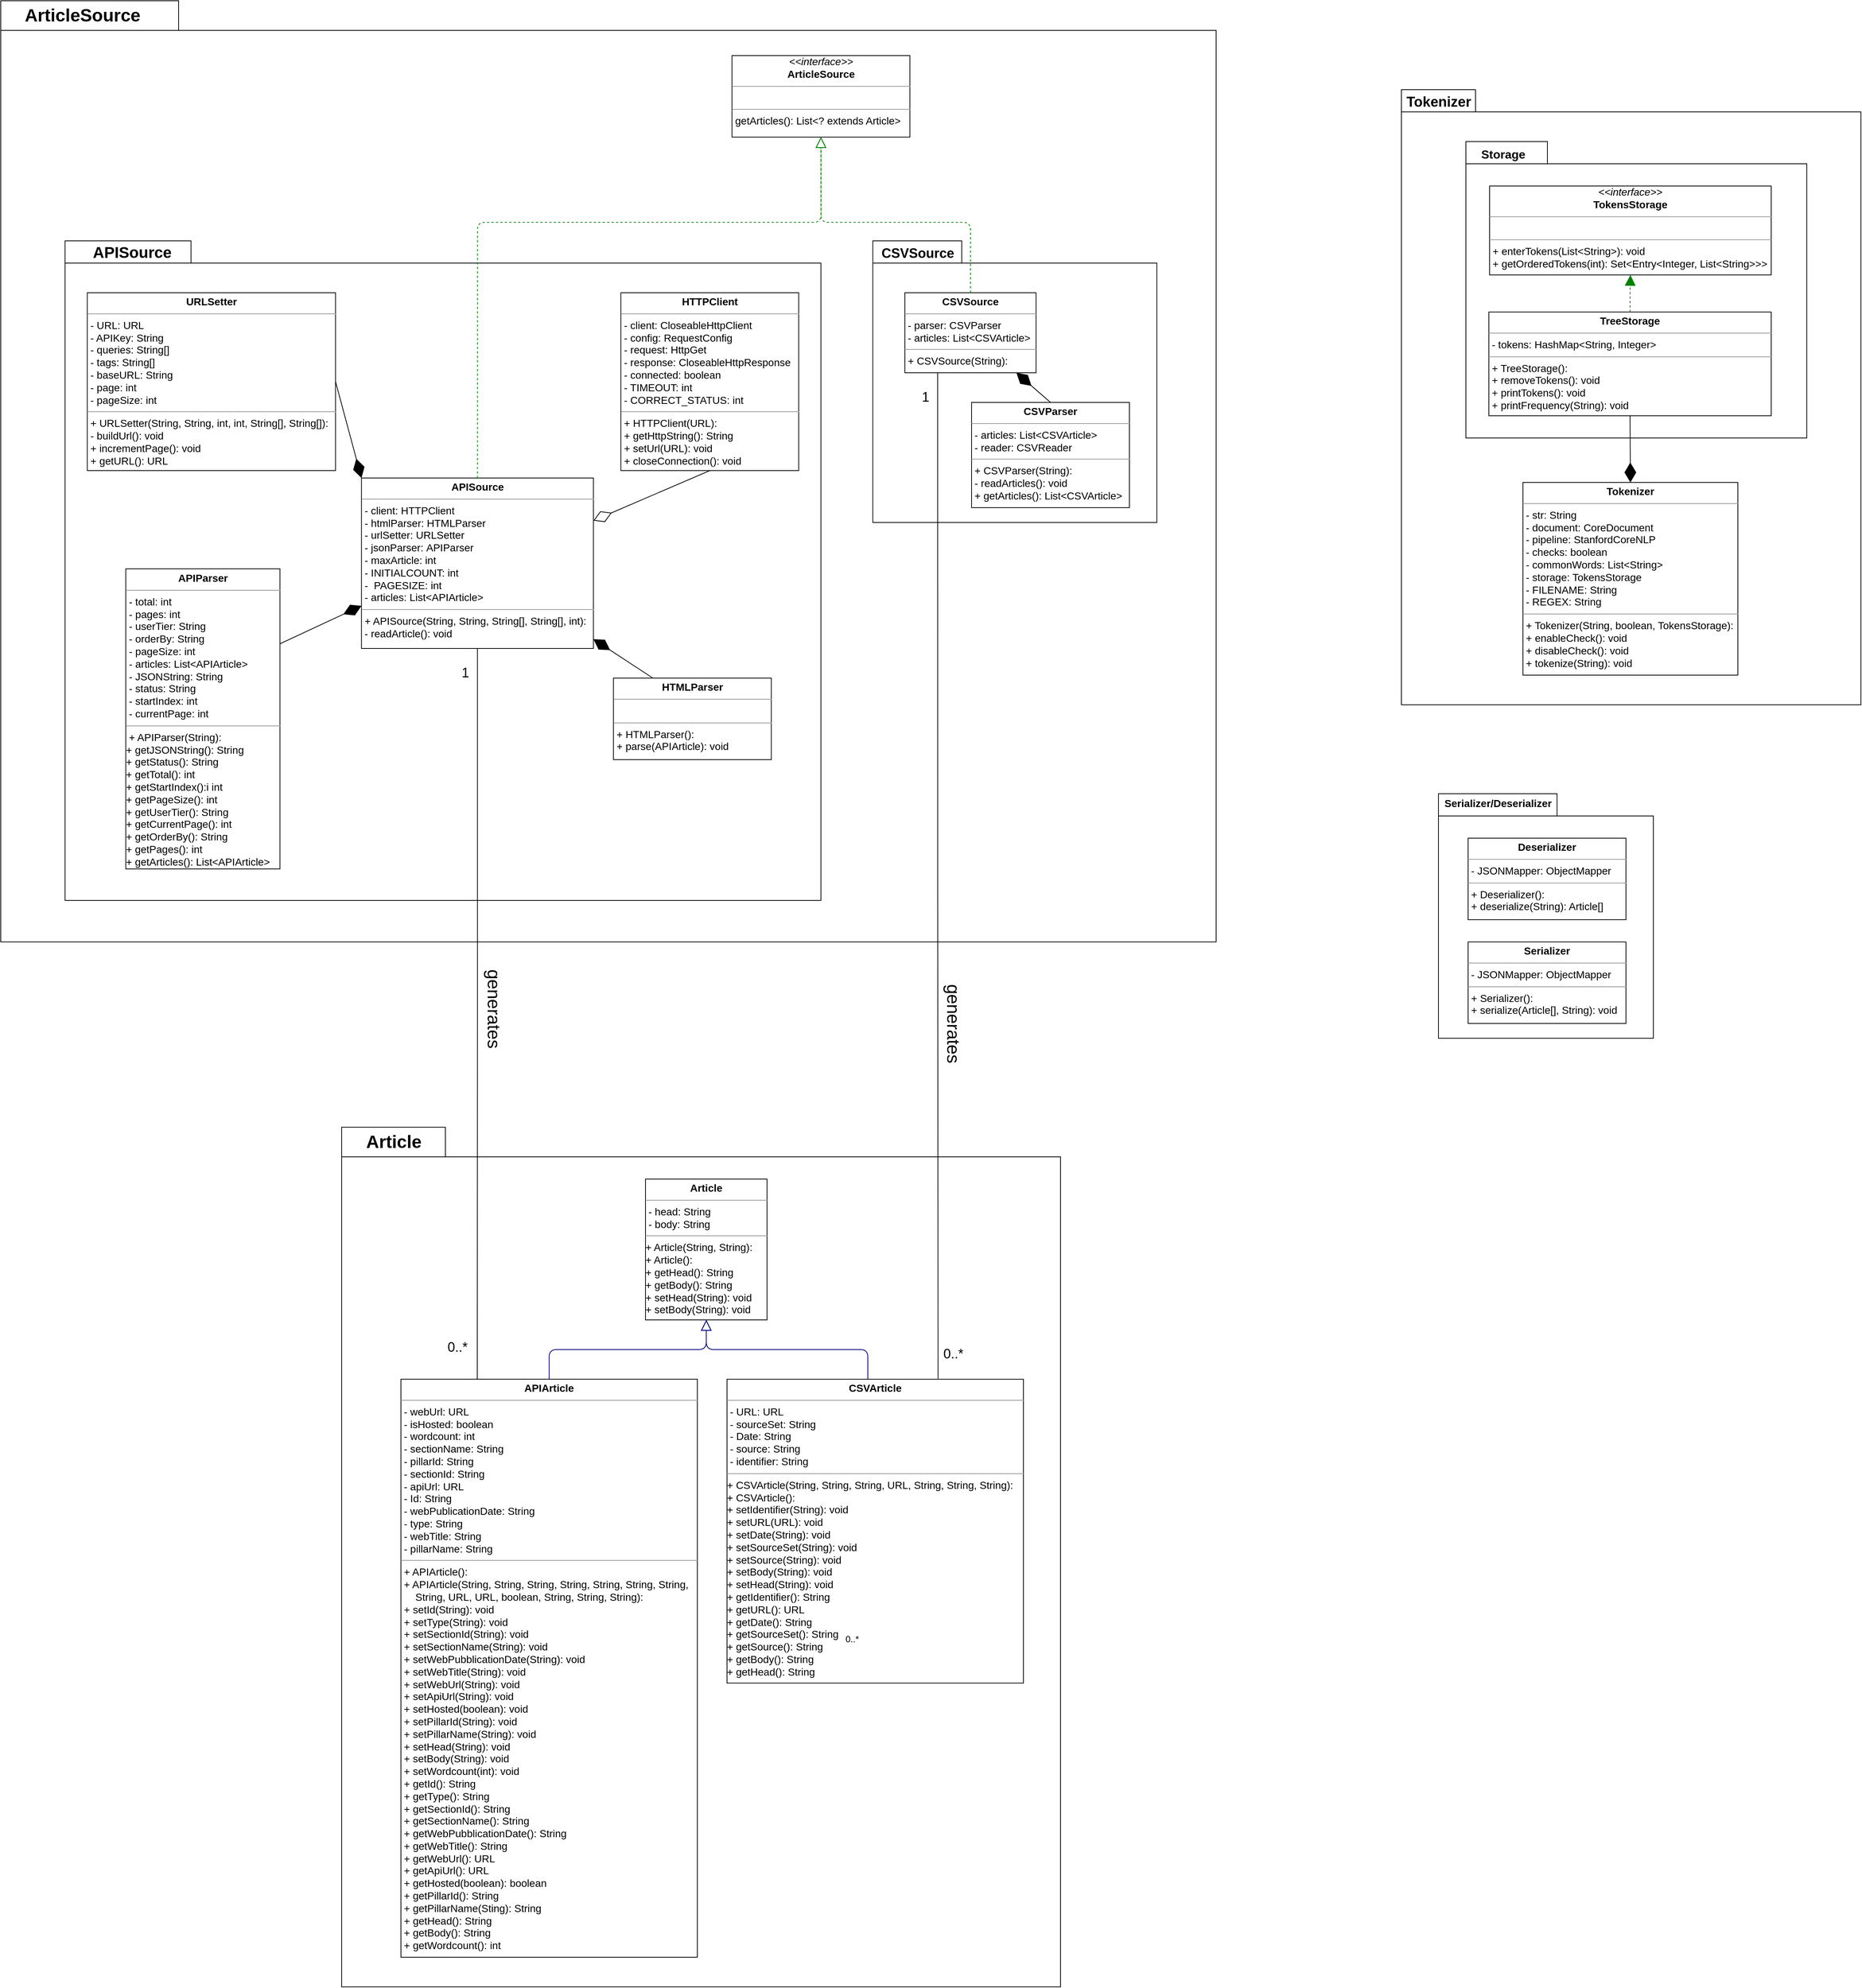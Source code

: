 <mxfile version="21.2.8" type="device">
  <diagram id="auQ4tK3FNU_SihqYigeP" name="Page-1">
    <mxGraphModel dx="2337" dy="1235" grid="1" gridSize="10" guides="1" tooltips="1" connect="1" arrows="1" fold="1" page="0" pageScale="1" pageWidth="827" pageHeight="1169" background="none" math="0" shadow="0">
      <root>
        <mxCell id="0" />
        <mxCell id="1" parent="0" />
        <mxCell id="o7I11ooh4matLgYH27c4-93" value="" style="group" parent="1" vertex="1" connectable="0">
          <mxGeometry x="-1000" y="-160" width="1640" height="1306" as="geometry" />
        </mxCell>
        <mxCell id="o7I11ooh4matLgYH27c4-72" value="" style="shape=folder;fontStyle=1;spacingTop=10;tabWidth=240;tabHeight=40;tabPosition=left;html=1;whiteSpace=wrap;movable=1;resizable=1;rotatable=1;deletable=1;editable=1;locked=0;connectable=1;" parent="o7I11ooh4matLgYH27c4-93" vertex="1">
          <mxGeometry width="1640" height="1270" as="geometry" />
        </mxCell>
        <mxCell id="o7I11ooh4matLgYH27c4-73" value="" style="shape=folder;fontStyle=1;spacingTop=10;tabWidth=170;tabHeight=30;tabPosition=left;html=1;whiteSpace=wrap;movable=1;resizable=1;rotatable=1;deletable=1;editable=1;locked=0;connectable=1;container=1;" parent="o7I11ooh4matLgYH27c4-93" vertex="1">
          <mxGeometry x="86.75" y="324" width="1020" height="890" as="geometry" />
        </mxCell>
        <mxCell id="o7I11ooh4matLgYH27c4-74" value="&lt;p style=&quot;margin: 4px 0px 0px; text-align: center; line-height: 120%;&quot;&gt;&lt;b&gt;APIParser&lt;/b&gt;&lt;/p&gt;&lt;hr style=&quot;line-height: 120%;&quot; size=&quot;1&quot;&gt;&lt;p style=&quot;margin: 0px 0px 0px 4px; line-height: 120%;&quot;&gt;&lt;/p&gt;&lt;p style=&quot;margin: 0px 0px 0px 4px; line-height: 120%;&quot;&gt;- total: int&lt;br&gt;- pages: int&lt;br&gt;- userTier: String&lt;br&gt;- orderBy: String&lt;br&gt;- pageSize: int&lt;br&gt;- articles: List&amp;lt;APIArticle&amp;gt;&lt;br&gt;- JSONString: String&lt;br&gt;- status: String&lt;br&gt;- startIndex: int&lt;br&gt;- currentPage: int&lt;/p&gt;&lt;hr style=&quot;line-height: 120%;&quot; size=&quot;1&quot;&gt;&lt;p style=&quot;margin: 0px 0px 0px 4px; line-height: 120%;&quot;&gt;+ APIParser(String):&lt;br&gt;&lt;/p&gt;&lt;div style=&quot;line-height: 120%;&quot;&gt;+&amp;nbsp;getJSONString(): String&lt;/div&gt;&lt;div style=&quot;line-height: 120%;&quot;&gt;+&amp;nbsp;getStatus&lt;span style=&quot;background-color: initial;&quot;&gt;(): String&lt;/span&gt;&lt;/div&gt;&lt;div style=&quot;line-height: 120%;&quot;&gt;+&amp;nbsp;getTotal&lt;span style=&quot;background-color: initial;&quot;&gt;(): int&lt;/span&gt;&lt;br&gt;&lt;/div&gt;&lt;div style=&quot;line-height: 120%;&quot;&gt;+&amp;nbsp;getStartIndex&lt;span style=&quot;background-color: initial;&quot;&gt;():i int&lt;/span&gt;&lt;br&gt;&lt;/div&gt;&lt;div style=&quot;line-height: 120%;&quot;&gt;&lt;div style=&quot;border-color: var(--border-color); line-height: 120%;&quot;&gt;+&amp;nbsp;getPageSize&lt;span style=&quot;background-color: initial;&quot;&gt;()&lt;/span&gt;: int&lt;br&gt;&lt;/div&gt;&lt;div style=&quot;border-color: var(--border-color); line-height: 120%;&quot;&gt;&lt;div style=&quot;border-color: var(--border-color); line-height: 120%;&quot;&gt;+&amp;nbsp;getUserTier&lt;span style=&quot;background-color: initial;&quot;&gt;(): String&lt;/span&gt;&lt;br&gt;&lt;/div&gt;&lt;div style=&quot;border-color: var(--border-color); line-height: 120%;&quot;&gt;&lt;div style=&quot;border-color: var(--border-color); line-height: 120%;&quot;&gt;+&amp;nbsp;getCurrentPage&lt;span style=&quot;background-color: initial;&quot;&gt;()&lt;/span&gt;: int&lt;br&gt;&lt;/div&gt;&lt;div style=&quot;border-color: var(--border-color); line-height: 120%;&quot;&gt;&lt;div style=&quot;border-color: var(--border-color); line-height: 120%;&quot;&gt;+&amp;nbsp;getOrderBy&lt;span style=&quot;background-color: initial;&quot;&gt;(): String&lt;/span&gt;&lt;br&gt;&lt;/div&gt;&lt;div style=&quot;border-color: var(--border-color); line-height: 120%;&quot;&gt;&lt;div style=&quot;border-color: var(--border-color); line-height: 120%;&quot;&gt;+&amp;nbsp;getPages&lt;span style=&quot;background-color: initial;&quot;&gt;(): int&lt;/span&gt;&lt;br&gt;&lt;/div&gt;&lt;div style=&quot;border-color: var(--border-color); line-height: 120%;&quot;&gt;&lt;div style=&quot;border-color: var(--border-color); line-height: 120%;&quot;&gt;+&amp;nbsp;getArticles&lt;span style=&quot;background-color: initial;&quot;&gt;():&amp;nbsp;&lt;/span&gt;List&amp;lt;APIArticle&amp;gt;&lt;br&gt;&lt;/div&gt;&lt;div style=&quot;border-color: var(--border-color); line-height: 120%;&quot;&gt;&lt;br style=&quot;border-color: var(--border-color);&quot;&gt;&lt;/div&gt;&lt;/div&gt;&lt;/div&gt;&lt;/div&gt;&lt;div style=&quot;border-color: var(--border-color); line-height: 120%;&quot;&gt;&lt;br style=&quot;border-color: var(--border-color);&quot;&gt;&lt;/div&gt;&lt;/div&gt;&lt;/div&gt;&lt;/div&gt;&lt;div style=&quot;line-height: 120%;&quot;&gt;&lt;br&gt;&lt;/div&gt;" style="verticalAlign=top;align=left;overflow=fill;fontSize=14;fontFamily=Helvetica;html=1;rounded=0;shadow=0;comic=0;labelBackgroundColor=none;strokeWidth=1;movable=1;resizable=1;rotatable=1;deletable=1;editable=1;locked=0;connectable=1;" parent="o7I11ooh4matLgYH27c4-93" vertex="1">
          <mxGeometry x="168.75" y="766.5" width="208" height="405" as="geometry" />
        </mxCell>
        <mxCell id="o7I11ooh4matLgYH27c4-75" value="&lt;p style=&quot;margin: 4px 0px 0px; text-align: center; line-height: 120%;&quot;&gt;&lt;b&gt;APISource&lt;/b&gt;&lt;/p&gt;&lt;hr style=&quot;line-height: 120%;&quot; size=&quot;1&quot;&gt;&lt;p style=&quot;margin: 0px 0px 0px 4px; line-height: 120%;&quot;&gt;&lt;/p&gt;&lt;p style=&quot;margin: 0px 0px 0px 4px; line-height: 120%;&quot;&gt;- client: HTTPClient&lt;/p&gt;&lt;p style=&quot;margin: 0px 0px 0px 4px; line-height: 120%;&quot;&gt;-&amp;nbsp;htmlParser:&amp;nbsp;HTMLParser&lt;/p&gt;&lt;p style=&quot;margin: 0px 0px 0px 4px; line-height: 120%;&quot;&gt;-&amp;nbsp;urlSetter:&amp;nbsp;URLSetter&lt;/p&gt;&lt;p style=&quot;margin: 0px 0px 0px 4px; line-height: 120%;&quot;&gt;-&amp;nbsp;jsonParser:&amp;nbsp;APIParser&lt;/p&gt;&lt;p style=&quot;margin: 0px 0px 0px 4px; line-height: 120%;&quot;&gt;-&amp;nbsp;maxArticle: int&lt;/p&gt;&lt;p style=&quot;margin: 0px 0px 0px 4px; line-height: 120%;&quot;&gt;-&amp;nbsp;INITIALCOUNT: int&lt;/p&gt;&lt;p style=&quot;margin: 0px 0px 0px 4px; line-height: 120%;&quot;&gt;-&amp;nbsp; PAGESIZE: int&lt;/p&gt;&lt;p style=&quot;margin: 0px 0px 0px 4px; line-height: 120%;&quot;&gt;- articles: List&amp;lt;APIArticle&amp;gt;&lt;/p&gt;&lt;hr style=&quot;line-height: 120%;&quot; size=&quot;1&quot;&gt;&lt;p style=&quot;margin: 0px 0px 0px 4px; line-height: 120%;&quot;&gt;&lt;span style=&quot;background-color: initial;&quot;&gt;+ APISource(String, String, String[], String[], int):&lt;/span&gt;&lt;/p&gt;&lt;div style=&quot;line-height: 120%;&quot;&gt;&amp;nbsp;- readArticle(): void&lt;/div&gt;" style="verticalAlign=top;align=left;overflow=fill;fontSize=14;fontFamily=Helvetica;html=1;rounded=0;shadow=0;comic=0;labelBackgroundColor=none;strokeWidth=1;movable=1;resizable=1;rotatable=1;deletable=1;editable=1;locked=0;connectable=1;" parent="o7I11ooh4matLgYH27c4-93" vertex="1">
          <mxGeometry x="486.75" y="644" width="313" height="230" as="geometry" />
        </mxCell>
        <mxCell id="o7I11ooh4matLgYH27c4-76" value="&lt;p style=&quot;margin: 4px 0px 0px; text-align: center; line-height: 120%;&quot;&gt;&lt;b&gt;HTTPClient&lt;/b&gt;&lt;/p&gt;&lt;hr style=&quot;line-height: 120%;&quot; size=&quot;1&quot;&gt;&lt;p style=&quot;margin: 0px 0px 0px 4px; line-height: 120%;&quot;&gt;&lt;/p&gt;&lt;p style=&quot;margin: 0px 0px 0px 4px; line-height: 120%;&quot;&gt;- client:&amp;nbsp;CloseableHttpClient&lt;/p&gt;&lt;p style=&quot;margin: 0px 0px 0px 4px; line-height: 120%;&quot;&gt;- config:&amp;nbsp;RequestConfig&lt;/p&gt;&lt;p style=&quot;margin: 0px 0px 0px 4px; line-height: 120%;&quot;&gt;- request:&amp;nbsp;HttpGet&lt;/p&gt;&lt;p style=&quot;margin: 0px 0px 0px 4px; line-height: 120%;&quot;&gt;- response:&amp;nbsp;CloseableHttpResponse&lt;/p&gt;&lt;p style=&quot;margin: 0px 0px 0px 4px; line-height: 120%;&quot;&gt;- connected: boolean&lt;/p&gt;&lt;p style=&quot;margin: 0px 0px 0px 4px; line-height: 120%;&quot;&gt;- TIMEOUT: int&lt;/p&gt;&lt;p style=&quot;margin: 0px 0px 0px 4px; line-height: 120%;&quot;&gt;-&amp;nbsp;CORRECT_STATUS: int&lt;/p&gt;&lt;hr style=&quot;line-height: 120%;&quot; size=&quot;1&quot;&gt;&lt;p style=&quot;margin: 0px 0px 0px 4px; line-height: 120%;&quot;&gt;+ HTTPClient(URL):&lt;/p&gt;&lt;p style=&quot;margin: 0px 0px 0px 4px; line-height: 120%;&quot;&gt;+&amp;nbsp;getHttpString(): String&lt;/p&gt;&lt;p style=&quot;margin: 0px 0px 0px 4px; line-height: 120%;&quot;&gt;+&amp;nbsp;setUrl(URL): void&lt;/p&gt;&lt;p style=&quot;margin: 0px 0px 0px 4px; line-height: 120%;&quot;&gt;+&amp;nbsp;closeConnection(): void&lt;/p&gt;" style="verticalAlign=top;align=left;overflow=fill;fontSize=14;fontFamily=Helvetica;html=1;rounded=0;shadow=0;comic=0;labelBackgroundColor=none;strokeWidth=1;movable=1;resizable=1;rotatable=1;deletable=1;editable=1;locked=0;connectable=1;" parent="o7I11ooh4matLgYH27c4-93" vertex="1">
          <mxGeometry x="836.75" y="394" width="240.0" height="240" as="geometry" />
        </mxCell>
        <mxCell id="o7I11ooh4matLgYH27c4-77" value="&lt;p style=&quot;margin: 4px 0px 0px; text-align: center; line-height: 120%;&quot;&gt;&lt;b&gt;URLSetter&lt;/b&gt;&lt;/p&gt;&lt;hr style=&quot;line-height: 120%;&quot; size=&quot;1&quot;&gt;&lt;p style=&quot;margin: 0px 0px 0px 4px; line-height: 120%;&quot;&gt;&lt;/p&gt;&lt;p style=&quot;margin: 0px 0px 0px 4px; line-height: 120%;&quot;&gt;- URL: URL&lt;/p&gt;&lt;p style=&quot;margin: 0px 0px 0px 4px; line-height: 120%;&quot;&gt;- APIKey: String&lt;/p&gt;&lt;p style=&quot;margin: 0px 0px 0px 4px; line-height: 120%;&quot;&gt;- queries: String[]&lt;/p&gt;&lt;p style=&quot;margin: 0px 0px 0px 4px; line-height: 120%;&quot;&gt;- tags: String[]&lt;/p&gt;&lt;p style=&quot;margin: 0px 0px 0px 4px; line-height: 120%;&quot;&gt;- baseURL: String&lt;/p&gt;&lt;p style=&quot;margin: 0px 0px 0px 4px; line-height: 120%;&quot;&gt;- page: int&lt;/p&gt;&lt;p style=&quot;margin: 0px 0px 0px 4px; line-height: 120%;&quot;&gt;- pageSize: int&lt;/p&gt;&lt;hr style=&quot;line-height: 120%;&quot; size=&quot;1&quot;&gt;&lt;p style=&quot;margin: 0px 0px 0px 4px; line-height: 120%;&quot;&gt;+ URLSetter(String, String, int, int, String[], String[]):&lt;/p&gt;&lt;p style=&quot;margin: 0px 0px 0px 4px; line-height: 120%;&quot;&gt;- buildUrl(): void&lt;br&gt;+ incrementPage(): void&lt;/p&gt;&lt;p style=&quot;margin: 0px 0px 0px 4px; line-height: 120%;&quot;&gt;+ getURL(): URL&lt;/p&gt;&lt;p style=&quot;margin: 0px 0px 0px 4px; line-height: 120%;&quot;&gt;&lt;br&gt;&lt;/p&gt;" style="verticalAlign=top;align=left;overflow=fill;fontSize=14;fontFamily=Helvetica;html=1;rounded=0;shadow=0;comic=0;labelBackgroundColor=none;strokeWidth=1;movable=1;resizable=1;rotatable=1;deletable=1;editable=1;locked=0;connectable=1;" parent="o7I11ooh4matLgYH27c4-93" vertex="1">
          <mxGeometry x="116.75" y="394" width="335.0" height="240" as="geometry" />
        </mxCell>
        <mxCell id="o7I11ooh4matLgYH27c4-78" value="&lt;p style=&quot;margin: 4px 0px 0px; text-align: center; line-height: 120%;&quot;&gt;&lt;b&gt;HTMLParser&lt;/b&gt;&lt;/p&gt;&lt;hr style=&quot;line-height: 120%;&quot; size=&quot;1&quot;&gt;&lt;p style=&quot;margin: 0px 0px 0px 4px; line-height: 120%;&quot;&gt;&lt;/p&gt;&lt;p style=&quot;margin: 0px 0px 0px 4px; line-height: 120%;&quot;&gt;&amp;nbsp;&lt;/p&gt;&lt;hr style=&quot;line-height: 120%;&quot; size=&quot;1&quot;&gt;&lt;p style=&quot;margin: 0px 0px 0px 4px; line-height: 120%;&quot;&gt;+ HTMLParser():&lt;br style=&quot;border-color: var(--border-color);&quot;&gt;&lt;/p&gt;&lt;p style=&quot;margin: 0px 0px 0px 4px; line-height: 120%;&quot;&gt;+ parse(APIArticle): void&lt;br&gt;&lt;/p&gt;" style="verticalAlign=top;align=left;overflow=fill;fontSize=14;fontFamily=Helvetica;html=1;rounded=0;shadow=0;comic=0;labelBackgroundColor=none;strokeWidth=1;movable=1;resizable=1;rotatable=1;deletable=1;editable=1;locked=0;connectable=1;" parent="o7I11ooh4matLgYH27c4-93" vertex="1">
          <mxGeometry x="826.75" y="914" width="213" height="110" as="geometry" />
        </mxCell>
        <mxCell id="o7I11ooh4matLgYH27c4-79" value="" style="endArrow=diamondThin;endFill=1;endSize=24;html=1;rounded=0;exitX=1;exitY=0.25;exitDx=0;exitDy=0;entryX=0;entryY=0.75;entryDx=0;entryDy=0;movable=1;resizable=1;rotatable=1;deletable=1;editable=1;locked=0;connectable=1;" parent="o7I11ooh4matLgYH27c4-93" source="o7I11ooh4matLgYH27c4-74" target="o7I11ooh4matLgYH27c4-75" edge="1">
          <mxGeometry width="160" relative="1" as="geometry">
            <mxPoint x="676.75" y="844" as="sourcePoint" />
            <mxPoint x="836.75" y="844" as="targetPoint" />
          </mxGeometry>
        </mxCell>
        <mxCell id="o7I11ooh4matLgYH27c4-80" value="" style="endArrow=diamondThin;endFill=1;endSize=24;html=1;rounded=0;exitX=1;exitY=0.5;exitDx=0;exitDy=0;entryX=0;entryY=0;entryDx=0;entryDy=0;movable=1;resizable=1;rotatable=1;deletable=1;editable=1;locked=0;connectable=1;" parent="o7I11ooh4matLgYH27c4-93" source="o7I11ooh4matLgYH27c4-77" target="o7I11ooh4matLgYH27c4-75" edge="1">
          <mxGeometry width="160" relative="1" as="geometry">
            <mxPoint x="66.75" y="904" as="sourcePoint" />
            <mxPoint x="766.75" y="734" as="targetPoint" />
          </mxGeometry>
        </mxCell>
        <mxCell id="o7I11ooh4matLgYH27c4-81" value="" style="endArrow=diamondThin;endFill=1;endSize=24;html=1;rounded=0;exitX=0.25;exitY=0;exitDx=0;exitDy=0;movable=1;resizable=1;rotatable=1;deletable=1;editable=1;locked=0;connectable=1;" parent="o7I11ooh4matLgYH27c4-93" source="o7I11ooh4matLgYH27c4-78" target="o7I11ooh4matLgYH27c4-75" edge="1">
          <mxGeometry width="160" relative="1" as="geometry">
            <mxPoint x="406.75" y="904" as="sourcePoint" />
            <mxPoint x="566.75" y="904" as="targetPoint" />
          </mxGeometry>
        </mxCell>
        <mxCell id="o7I11ooh4matLgYH27c4-82" value="" style="endArrow=diamondThin;endFill=0;endSize=24;html=1;rounded=0;exitX=0.5;exitY=1;exitDx=0;exitDy=0;entryX=1;entryY=0.25;entryDx=0;entryDy=0;movable=1;resizable=1;rotatable=1;deletable=1;editable=1;locked=0;connectable=1;" parent="o7I11ooh4matLgYH27c4-93" source="o7I11ooh4matLgYH27c4-76" target="o7I11ooh4matLgYH27c4-75" edge="1">
          <mxGeometry width="160" relative="1" as="geometry">
            <mxPoint x="576.75" y="844" as="sourcePoint" />
            <mxPoint x="736.75" y="844" as="targetPoint" />
          </mxGeometry>
        </mxCell>
        <mxCell id="o7I11ooh4matLgYH27c4-83" value="&lt;font style=&quot;font-size: 21px;&quot;&gt;APISource&lt;/font&gt;" style="text;strokeColor=none;fillColor=none;html=1;fontSize=24;fontStyle=1;verticalAlign=middle;align=center;movable=1;resizable=1;rotatable=1;deletable=1;editable=1;locked=0;connectable=1;" parent="o7I11ooh4matLgYH27c4-93" vertex="1">
          <mxGeometry x="126.75" y="324" width="100" height="30" as="geometry" />
        </mxCell>
        <mxCell id="o7I11ooh4matLgYH27c4-84" value="" style="shape=folder;fontStyle=1;spacingTop=10;tabWidth=120;tabHeight=30;tabPosition=left;html=1;whiteSpace=wrap;movable=1;resizable=1;rotatable=1;deletable=1;editable=1;locked=0;connectable=1;" parent="o7I11ooh4matLgYH27c4-93" vertex="1">
          <mxGeometry x="1176.75" y="324" width="383.25" height="380" as="geometry" />
        </mxCell>
        <mxCell id="o7I11ooh4matLgYH27c4-85" value="&lt;p style=&quot;margin: 4px 0px 0px; text-align: center; line-height: 120%;&quot;&gt;&lt;b&gt;CSVParser&lt;/b&gt;&lt;/p&gt;&lt;hr style=&quot;line-height: 120%;&quot; size=&quot;1&quot;&gt;&lt;p style=&quot;margin: 0px 0px 0px 4px; line-height: 120%;&quot;&gt;&lt;/p&gt;&lt;p style=&quot;margin: 0px 0px 0px 4px; line-height: 120%;&quot;&gt;- articles: List&amp;lt;CSVArticle&amp;gt;&lt;/p&gt;&lt;p style=&quot;margin: 0px 0px 0px 4px; line-height: 120%;&quot;&gt;- reader: CSVReader&lt;/p&gt;&lt;hr style=&quot;line-height: 120%;&quot; size=&quot;1&quot;&gt;&lt;p style=&quot;margin: 0px 0px 0px 4px; line-height: 120%;&quot;&gt;+ CSVParser(String):&lt;/p&gt;&lt;p style=&quot;margin: 0px 0px 0px 4px; line-height: 120%;&quot;&gt;- readArticles(): void&lt;/p&gt;&lt;p style=&quot;margin: 0px 0px 0px 4px; line-height: 120%;&quot;&gt;+ getArticles(): List&amp;lt;CSVArticle&amp;gt;&lt;/p&gt;&lt;p style=&quot;margin: 0px 0px 0px 4px; line-height: 120%;&quot;&gt;&lt;br&gt;&lt;/p&gt;" style="verticalAlign=top;align=left;overflow=fill;fontSize=14;fontFamily=Helvetica;html=1;rounded=0;shadow=0;comic=0;labelBackgroundColor=none;strokeWidth=1;movable=1;resizable=1;rotatable=1;deletable=1;editable=1;locked=0;connectable=1;" parent="o7I11ooh4matLgYH27c4-93" vertex="1">
          <mxGeometry x="1310" y="542" width="213" height="142" as="geometry" />
        </mxCell>
        <mxCell id="o7I11ooh4matLgYH27c4-86" value="&lt;p style=&quot;margin: 4px 0px 0px; text-align: center; line-height: 120%;&quot;&gt;&lt;b&gt;CSVSource&lt;/b&gt;&lt;/p&gt;&lt;hr style=&quot;line-height: 120%;&quot; size=&quot;1&quot;&gt;&lt;p style=&quot;margin: 0px 0px 0px 4px; line-height: 120%;&quot;&gt;&lt;/p&gt;&lt;p style=&quot;margin: 0px 0px 0px 4px; line-height: 120%;&quot;&gt;- parser: CSVParser&lt;/p&gt;&lt;p style=&quot;margin: 0px 0px 0px 4px; line-height: 120%;&quot;&gt;- articles: List&amp;lt;CSVArticle&amp;gt;&lt;/p&gt;&lt;hr style=&quot;line-height: 120%;&quot; size=&quot;1&quot;&gt;&lt;p style=&quot;margin: 0px 0px 0px 4px; line-height: 120%;&quot;&gt;+ CSVSource(String):&lt;/p&gt;" style="verticalAlign=top;align=left;overflow=fill;fontSize=14;fontFamily=Helvetica;html=1;rounded=0;shadow=0;comic=0;labelBackgroundColor=none;strokeWidth=1;movable=1;resizable=1;rotatable=1;deletable=1;editable=1;locked=0;connectable=1;" parent="o7I11ooh4matLgYH27c4-93" vertex="1">
          <mxGeometry x="1220" y="394" width="177" height="108" as="geometry" />
        </mxCell>
        <mxCell id="o7I11ooh4matLgYH27c4-87" value="" style="endArrow=diamondThin;endFill=1;endSize=24;html=1;rounded=0;exitX=0.5;exitY=0;exitDx=0;exitDy=0;movable=1;resizable=1;rotatable=1;deletable=1;editable=1;locked=0;connectable=1;" parent="o7I11ooh4matLgYH27c4-93" source="o7I11ooh4matLgYH27c4-85" target="o7I11ooh4matLgYH27c4-86" edge="1">
          <mxGeometry width="160" relative="1" as="geometry">
            <mxPoint x="1746.75" y="934" as="sourcePoint" />
            <mxPoint x="1393.75" y="648" as="targetPoint" />
          </mxGeometry>
        </mxCell>
        <mxCell id="o7I11ooh4matLgYH27c4-88" value="&lt;font style=&quot;font-size: 18px;&quot;&gt;CSVSource&lt;/font&gt;" style="text;strokeColor=none;fillColor=none;html=1;fontSize=24;fontStyle=1;verticalAlign=middle;align=center;movable=1;resizable=1;rotatable=1;deletable=1;editable=1;locked=0;connectable=1;" parent="o7I11ooh4matLgYH27c4-93" vertex="1">
          <mxGeometry x="1186.75" y="324" width="100" height="30" as="geometry" />
        </mxCell>
        <mxCell id="o7I11ooh4matLgYH27c4-89" value="" style="html=1;rounded=1;edgeStyle=orthogonalEdgeStyle;dashed=1;startArrow=none;endArrow=block;endSize=12;strokeColor=#008200;exitX=0.5;exitY=0;exitDx=0;exitDy=0;entryX=0.5;entryY=1;entryDx=0;entryDy=0;movable=1;resizable=1;rotatable=1;deletable=1;editable=1;locked=0;connectable=1;endFill=0;" parent="o7I11ooh4matLgYH27c4-93" source="o7I11ooh4matLgYH27c4-75" target="o7I11ooh4matLgYH27c4-90" edge="1">
          <mxGeometry width="50" height="50" relative="1" as="geometry">
            <Array as="points">
              <mxPoint x="643" y="299" />
              <mxPoint x="1107" y="299" />
            </Array>
            <mxPoint x="1106.64" y="264" as="targetPoint" />
            <mxPoint x="860.64" y="314" as="sourcePoint" />
          </mxGeometry>
        </mxCell>
        <mxCell id="o7I11ooh4matLgYH27c4-90" value="&lt;div style=&quot;text-align: center; line-height: 120%;&quot;&gt;&lt;i style=&quot;background-color: initial; border-color: var(--border-color);&quot;&gt;&amp;lt;&amp;lt;interface&amp;gt;&amp;gt;&lt;/i&gt;&lt;br&gt;&lt;/div&gt;&lt;b style=&quot;border-color: var(--border-color);&quot;&gt;&lt;div style=&quot;text-align: center; line-height: 120%;&quot;&gt;&lt;b style=&quot;background-color: initial; border-color: var(--border-color);&quot;&gt;ArticleSource&lt;/b&gt;&lt;/div&gt;&lt;/b&gt;&lt;hr style=&quot;line-height: 120%;&quot; size=&quot;1&quot;&gt;&lt;p style=&quot;margin: 0px 0px 0px 4px; line-height: 120%;&quot;&gt;&lt;/p&gt;&lt;p style=&quot;margin: 0px 0px 0px 4px; line-height: 120%;&quot;&gt;&amp;nbsp;&lt;/p&gt;&lt;hr style=&quot;line-height: 120%;&quot; size=&quot;1&quot;&gt;&lt;p style=&quot;margin: 0px 0px 0px 4px; line-height: 120%;&quot;&gt;getArticles(): List&amp;lt;? extends Article&amp;gt;&lt;/p&gt;" style="verticalAlign=top;align=left;overflow=fill;fontSize=14;fontFamily=Helvetica;html=1;rounded=0;shadow=0;comic=0;labelBackgroundColor=none;strokeWidth=1;movable=1;resizable=1;rotatable=1;deletable=1;editable=1;locked=0;connectable=1;" parent="o7I11ooh4matLgYH27c4-93" vertex="1">
          <mxGeometry x="986.75" y="74" width="240.0" height="110" as="geometry" />
        </mxCell>
        <mxCell id="o7I11ooh4matLgYH27c4-91" value="" style="html=1;rounded=1;edgeStyle=orthogonalEdgeStyle;dashed=1;startArrow=none;endArrow=block;endSize=12;strokeColor=#008200;entryX=0.5;entryY=1;entryDx=0;entryDy=0;exitX=0.5;exitY=0;exitDx=0;exitDy=0;movable=1;resizable=1;rotatable=1;deletable=1;editable=1;locked=0;connectable=1;endFill=0;" parent="o7I11ooh4matLgYH27c4-93" source="o7I11ooh4matLgYH27c4-86" target="o7I11ooh4matLgYH27c4-90" edge="1">
          <mxGeometry width="50" height="50" relative="1" as="geometry">
            <Array as="points">
              <mxPoint x="1309" y="299" />
              <mxPoint x="1107" y="299" />
            </Array>
            <mxPoint x="1810.75" y="184" as="targetPoint" />
            <mxPoint x="1347.75" y="374" as="sourcePoint" />
          </mxGeometry>
        </mxCell>
        <mxCell id="o7I11ooh4matLgYH27c4-92" value="ArticleSource" style="text;strokeColor=none;fillColor=none;html=1;fontSize=24;fontStyle=1;verticalAlign=middle;align=center;movable=1;resizable=1;rotatable=1;deletable=1;editable=1;locked=0;connectable=1;" parent="o7I11ooh4matLgYH27c4-93" vertex="1">
          <mxGeometry x="60.0" width="100" height="40" as="geometry" />
        </mxCell>
        <mxCell id="o7I11ooh4matLgYH27c4-95" value="" style="group" parent="1" vertex="1" connectable="0">
          <mxGeometry x="940" y="910" width="290" height="330" as="geometry" />
        </mxCell>
        <mxCell id="o7I11ooh4matLgYH27c4-1" value="" style="shape=folder;fontStyle=1;spacingTop=10;tabWidth=160;tabHeight=30;tabPosition=left;html=1;whiteSpace=wrap;" parent="o7I11ooh4matLgYH27c4-95" vertex="1">
          <mxGeometry width="290" height="330" as="geometry" />
        </mxCell>
        <mxCell id="o7I11ooh4matLgYH27c4-2" value="&lt;p style=&quot;margin: 4px 0px 0px; text-align: center; line-height: 120%;&quot;&gt;&lt;b&gt;Deserializer&lt;/b&gt;&lt;/p&gt;&lt;hr style=&quot;line-height: 120%;&quot; size=&quot;1&quot;&gt;&lt;p style=&quot;margin: 0px 0px 0px 4px; line-height: 120%;&quot;&gt;&lt;/p&gt;&lt;p style=&quot;margin: 0px 0px 0px 4px; line-height: 120%;&quot;&gt;- JSONMapper: ObjectMapper&lt;/p&gt;&lt;hr style=&quot;line-height: 120%;&quot; size=&quot;1&quot;&gt;&lt;p style=&quot;margin: 0px 0px 0px 4px; line-height: 120%;&quot;&gt;+ Deserializer():&lt;br style=&quot;border-color: var(--border-color);&quot;&gt;&lt;/p&gt;&lt;p style=&quot;margin: 0px 0px 0px 4px; line-height: 120%;&quot;&gt;+&amp;nbsp;deserialize(String): Article[]&lt;/p&gt;" style="verticalAlign=top;align=left;overflow=fill;fontSize=14;fontFamily=Helvetica;html=1;rounded=0;shadow=0;comic=0;labelBackgroundColor=none;strokeWidth=1;" parent="o7I11ooh4matLgYH27c4-95" vertex="1">
          <mxGeometry x="40" y="60" width="213" height="110" as="geometry" />
        </mxCell>
        <mxCell id="o7I11ooh4matLgYH27c4-3" value="&lt;p style=&quot;margin: 4px 0px 0px; text-align: center; line-height: 120%;&quot;&gt;&lt;b&gt;Serializer&lt;/b&gt;&lt;/p&gt;&lt;hr style=&quot;line-height: 120%;&quot; size=&quot;1&quot;&gt;&lt;p style=&quot;margin: 0px 0px 0px 4px; line-height: 120%;&quot;&gt;&lt;/p&gt;&lt;p style=&quot;margin: 0px 0px 0px 4px; line-height: 120%;&quot;&gt;- JSONMapper: ObjectMapper&lt;/p&gt;&lt;hr style=&quot;line-height: 120%;&quot; size=&quot;1&quot;&gt;&lt;p style=&quot;margin: 0px 0px 0px 4px; line-height: 120%;&quot;&gt;+ Serializer():&lt;br style=&quot;border-color: var(--border-color);&quot;&gt;&lt;/p&gt;&lt;p style=&quot;margin: 0px 0px 0px 4px; line-height: 120%;&quot;&gt;+ serialize(Article[], String): void&lt;/p&gt;" style="verticalAlign=top;align=left;overflow=fill;fontSize=14;fontFamily=Helvetica;html=1;rounded=0;shadow=0;comic=0;labelBackgroundColor=none;strokeWidth=1;" parent="o7I11ooh4matLgYH27c4-95" vertex="1">
          <mxGeometry x="40" y="200" width="213" height="110" as="geometry" />
        </mxCell>
        <mxCell id="o7I11ooh4matLgYH27c4-4" value="&lt;font style=&quot;font-size: 14px;&quot;&gt;Serializer/Deserializer&lt;/font&gt;" style="text;strokeColor=none;fillColor=none;html=1;fontSize=24;fontStyle=1;verticalAlign=middle;align=center;" parent="o7I11ooh4matLgYH27c4-95" vertex="1">
          <mxGeometry width="160" height="20" as="geometry" />
        </mxCell>
        <mxCell id="o7I11ooh4matLgYH27c4-106" value="" style="group" parent="1" vertex="1" connectable="0">
          <mxGeometry x="890" y="-50" width="620" height="840" as="geometry" />
        </mxCell>
        <mxCell id="o7I11ooh4matLgYH27c4-13" value="" style="shape=folder;fontStyle=1;spacingTop=10;tabWidth=100;tabHeight=30;tabPosition=left;html=1;whiteSpace=wrap;" parent="o7I11ooh4matLgYH27c4-106" vertex="1">
          <mxGeometry y="10" width="620" height="830" as="geometry" />
        </mxCell>
        <mxCell id="o7I11ooh4matLgYH27c4-98" value="&lt;p style=&quot;margin: 4px 0px 0px; text-align: center; line-height: 120%;&quot;&gt;&lt;b&gt;Tokenizer&lt;/b&gt;&lt;/p&gt;&lt;hr style=&quot;line-height: 120%;&quot; size=&quot;1&quot;&gt;&lt;p style=&quot;margin: 0px 0px 0px 4px; line-height: 120%;&quot;&gt;&lt;/p&gt;&lt;p style=&quot;margin: 0px 0px 0px 4px; line-height: 120%;&quot;&gt;- str: String&lt;/p&gt;&lt;p style=&quot;margin: 0px 0px 0px 4px; line-height: 120%;&quot;&gt;- document: CoreDocument&lt;/p&gt;&lt;p style=&quot;margin: 0px 0px 0px 4px; line-height: 120%;&quot;&gt;- pipeline: StanfordCoreNLP&lt;/p&gt;&lt;p style=&quot;margin: 0px 0px 0px 4px; line-height: 120%;&quot;&gt;- checks: boolean&lt;/p&gt;&lt;p style=&quot;margin: 0px 0px 0px 4px; line-height: 120%;&quot;&gt;- commonWords: List&amp;lt;String&amp;gt;&lt;/p&gt;&lt;p style=&quot;margin: 0px 0px 0px 4px; line-height: 120%;&quot;&gt;- storage: TokensStorage&lt;/p&gt;&lt;p style=&quot;margin: 0px 0px 0px 4px; line-height: 120%;&quot;&gt;- FILENAME: String&lt;/p&gt;&lt;p style=&quot;margin: 0px 0px 0px 4px; line-height: 120%;&quot;&gt;- REGEX: String&lt;/p&gt;&lt;hr style=&quot;line-height: 120%;&quot; size=&quot;1&quot;&gt;&lt;p style=&quot;margin: 0px 0px 0px 4px; line-height: 120%;&quot;&gt;+ Tokenizer(String, boolean, TokensStorage):&lt;br style=&quot;border-color: var(--border-color);&quot;&gt;&lt;/p&gt;&lt;p style=&quot;margin: 0px 0px 0px 4px; line-height: 120%;&quot;&gt;+&amp;nbsp;enableCheck(): void&lt;/p&gt;&lt;p style=&quot;margin: 0px 0px 0px 4px; line-height: 120%;&quot;&gt;+&amp;nbsp;disableCheck(): void&lt;/p&gt;&lt;p style=&quot;margin: 0px 0px 0px 4px; line-height: 120%;&quot;&gt;+ tokenize(String): void&lt;/p&gt;" style="verticalAlign=top;align=left;overflow=fill;fontSize=14;fontFamily=Helvetica;html=1;rounded=0;shadow=0;comic=0;labelBackgroundColor=none;strokeWidth=1;" parent="o7I11ooh4matLgYH27c4-106" vertex="1">
          <mxGeometry x="164" y="540" width="290" height="260" as="geometry" />
        </mxCell>
        <mxCell id="o7I11ooh4matLgYH27c4-100" value="&lt;font style=&quot;font-size: 19px;&quot;&gt;Tokenizer&lt;/font&gt;" style="text;strokeColor=none;fillColor=none;html=1;fontSize=24;fontStyle=1;verticalAlign=middle;align=center;" parent="o7I11ooh4matLgYH27c4-106" vertex="1">
          <mxGeometry width="100" height="50" as="geometry" />
        </mxCell>
        <mxCell id="o7I11ooh4matLgYH27c4-101" value="" style="shape=folder;fontStyle=1;spacingTop=10;tabWidth=110;tabHeight=30;tabPosition=left;html=1;whiteSpace=wrap;" parent="o7I11ooh4matLgYH27c4-106" vertex="1">
          <mxGeometry x="87" y="80" width="460" height="400" as="geometry" />
        </mxCell>
        <mxCell id="o7I11ooh4matLgYH27c4-102" value="&lt;p style=&quot;margin: 4px 0px 0px; text-align: center; line-height: 120%;&quot;&gt;&lt;b&gt;TreeStorage&lt;/b&gt;&lt;/p&gt;&lt;hr style=&quot;line-height: 120%;&quot; size=&quot;1&quot;&gt;&lt;p style=&quot;margin: 0px 0px 0px 4px; line-height: 120%;&quot;&gt;- tokens:&amp;nbsp;HashMap&amp;lt;String, Integer&amp;gt;&lt;/p&gt;&lt;hr style=&quot;line-height: 120%;&quot; size=&quot;1&quot;&gt;&lt;p style=&quot;margin: 0px 0px 0px 4px; line-height: 120%;&quot;&gt;+ TreeStorage():&lt;/p&gt;&lt;p style=&quot;margin: 0px 0px 0px 4px; line-height: 120%;&quot;&gt;+ removeTokens(): void&lt;br&gt;+ printTokens(): void&lt;br&gt;+ printFrequency(String): void&lt;br&gt;&lt;/p&gt;" style="verticalAlign=top;align=left;overflow=fill;fontSize=14;fontFamily=Helvetica;html=1;rounded=0;shadow=0;comic=0;labelBackgroundColor=none;strokeWidth=1;" parent="o7I11ooh4matLgYH27c4-106" vertex="1">
          <mxGeometry x="118" y="310" width="381" height="140" as="geometry" />
        </mxCell>
        <mxCell id="o7I11ooh4matLgYH27c4-103" value="" style="html=1;rounded=1;edgeStyle=orthogonalEdgeStyle;dashed=1;startArrow=none;endArrow=block;endSize=12;strokeColor=#008200;exitX=0.500;exitY=0.000;exitDx=0;exitDy=0;entryX=0.5;entryY=1;entryDx=0;entryDy=0;" parent="o7I11ooh4matLgYH27c4-106" source="o7I11ooh4matLgYH27c4-102" target="o7I11ooh4matLgYH27c4-104" edge="1">
          <mxGeometry width="50" height="50" relative="1" as="geometry">
            <Array as="points" />
            <mxPoint x="358" y="290" as="targetPoint" />
          </mxGeometry>
        </mxCell>
        <mxCell id="o7I11ooh4matLgYH27c4-104" value="&lt;div style=&quot;text-align: center; line-height: 120%;&quot;&gt;&lt;i style=&quot;background-color: initial; border-color: var(--border-color);&quot;&gt;&amp;lt;&amp;lt;interface&amp;gt;&amp;gt;&lt;/i&gt;&lt;br&gt;&lt;/div&gt;&lt;b style=&quot;border-color: var(--border-color);&quot;&gt;&lt;div style=&quot;text-align: center; line-height: 120%;&quot;&gt;&lt;b style=&quot;background-color: initial; border-color: var(--border-color);&quot;&gt;&lt;b style=&quot;border-color: var(--border-color);&quot;&gt;TokensStorage&lt;/b&gt;&lt;/b&gt;&lt;/div&gt;&lt;/b&gt;&lt;hr style=&quot;line-height: 120%;&quot; size=&quot;1&quot;&gt;&lt;p style=&quot;margin: 0px 0px 0px 4px; line-height: 120%;&quot;&gt;&lt;/p&gt;&lt;p style=&quot;margin: 0px 0px 0px 4px; line-height: 120%;&quot;&gt;&amp;nbsp;&lt;/p&gt;&lt;hr style=&quot;line-height: 120%;&quot; size=&quot;1&quot;&gt;&lt;p style=&quot;margin: 0px 0px 0px 4px; line-height: 120%;&quot;&gt;+ enterTokens(List&amp;lt;String&amp;gt;): void&lt;br style=&quot;border-color: var(--border-color);&quot;&gt;+ getOrderedTokens(int): Set&amp;lt;Entry&amp;lt;Integer, List&amp;lt;String&amp;gt;&amp;gt;&amp;gt;&lt;br&gt;&lt;/p&gt;" style="verticalAlign=top;align=left;overflow=fill;fontSize=14;fontFamily=Helvetica;html=1;rounded=0;shadow=0;comic=0;labelBackgroundColor=none;strokeWidth=1;" parent="o7I11ooh4matLgYH27c4-106" vertex="1">
          <mxGeometry x="119" y="140" width="380" height="120" as="geometry" />
        </mxCell>
        <mxCell id="o7I11ooh4matLgYH27c4-105" value="&lt;font style=&quot;font-size: 16px;&quot;&gt;Storage&lt;/font&gt;" style="text;strokeColor=none;fillColor=none;html=1;fontSize=24;fontStyle=1;verticalAlign=middle;align=center;" parent="o7I11ooh4matLgYH27c4-106" vertex="1">
          <mxGeometry x="87" y="80" width="100" height="30" as="geometry" />
        </mxCell>
        <mxCell id="jg3caL4LqUSSH-scn2YQ-4" value="" style="endArrow=diamondThin;endFill=1;endSize=24;html=1;rounded=0;entryX=0.5;entryY=0;entryDx=0;entryDy=0;exitX=0.5;exitY=1;exitDx=0;exitDy=0;" edge="1" parent="o7I11ooh4matLgYH27c4-106" source="o7I11ooh4matLgYH27c4-102" target="o7I11ooh4matLgYH27c4-98">
          <mxGeometry width="160" relative="1" as="geometry">
            <mxPoint y="520" as="sourcePoint" />
            <mxPoint x="160" y="520" as="targetPoint" />
          </mxGeometry>
        </mxCell>
        <mxCell id="o7I11ooh4matLgYH27c4-116" value="" style="group" parent="1" vertex="1" connectable="0">
          <mxGeometry x="-540" y="1360" width="970" height="1160" as="geometry" />
        </mxCell>
        <mxCell id="o7I11ooh4matLgYH27c4-107" value="" style="shape=folder;fontStyle=1;spacingTop=10;tabWidth=140;tabHeight=40;tabPosition=left;html=1;whiteSpace=wrap;" parent="o7I11ooh4matLgYH27c4-116" vertex="1">
          <mxGeometry width="970" height="1160" as="geometry" />
        </mxCell>
        <mxCell id="o7I11ooh4matLgYH27c4-108" value="&lt;p style=&quot;margin: 4px 0px 0px; text-align: center; line-height: 120%;&quot;&gt;&lt;b&gt;APIArticle&lt;/b&gt;&lt;/p&gt;&lt;hr style=&quot;line-height: 120%;&quot; size=&quot;1&quot;&gt;&lt;p style=&quot;margin: 0px 0px 0px 4px; line-height: 120%;&quot;&gt;- webUrl: URL&lt;br&gt;- isHosted: boolean&lt;br&gt;- wordcount: int&lt;br&gt;- sectionName: String&lt;br&gt;- pillarId: String&lt;br&gt;- sectionId: String&lt;br&gt;- apiUrl: URL&lt;br&gt;- Id: String&lt;br&gt;- webPublicationDate: String&lt;br&gt;- type: String&lt;br&gt;- webTitle: String&lt;br&gt;- pillarName: String&lt;/p&gt;&lt;hr style=&quot;line-height: 120%;&quot; size=&quot;1&quot;&gt;&lt;p style=&quot;border-color: var(--border-color); margin: 0px 0px 0px 4px; line-height: 120%;&quot;&gt;+ APIArticle():&lt;br style=&quot;border-color: var(--border-color);&quot;&gt;+ APIArticle(String, String, String, String, String, String,&amp;nbsp;String,&lt;/p&gt;&lt;p style=&quot;border-color: var(--border-color); margin: 0px 0px 0px 4px; line-height: 120%;&quot;&gt;&lt;span style=&quot;border-color: var(--border-color); background-color: initial;&quot;&gt;&lt;span style=&quot;border-color: var(--border-color);&quot;&gt; &lt;/span&gt;&lt;span style=&quot;border-color: var(--border-color);&quot;&gt; &lt;/span&gt;&amp;nbsp; &amp;nbsp; String, URL, URL, boolean, String, String, String):&lt;/span&gt;&lt;/p&gt;&lt;p style=&quot;border-color: var(--border-color); margin: 0px 0px 0px 4px; line-height: 120%;&quot;&gt;&lt;span style=&quot;border-color: var(--border-color); background-color: initial;&quot;&gt;+ setId(String): void&lt;/span&gt;&lt;/p&gt;&lt;p style=&quot;border-color: var(--border-color); margin: 0px 0px 0px 4px; line-height: 120%;&quot;&gt;&lt;span style=&quot;border-color: var(--border-color); background-color: initial;&quot;&gt;+ setType(String): void&lt;/span&gt;&lt;/p&gt;&lt;p style=&quot;border-color: var(--border-color); margin: 0px 0px 0px 4px; line-height: 120%;&quot;&gt;&lt;span style=&quot;border-color: var(--border-color); background-color: initial;&quot;&gt;+ setSectionId(String): void&lt;/span&gt;&lt;/p&gt;&lt;p style=&quot;border-color: var(--border-color); margin: 0px 0px 0px 4px; line-height: 120%;&quot;&gt;&lt;span style=&quot;border-color: var(--border-color); background-color: initial;&quot;&gt;+ setSectionName(String): void&lt;/span&gt;&lt;/p&gt;&lt;p style=&quot;border-color: var(--border-color); margin: 0px 0px 0px 4px; line-height: 120%;&quot;&gt;&lt;span style=&quot;border-color: var(--border-color); background-color: initial;&quot;&gt;+ setWebPubblicationDate(String): void&lt;/span&gt;&lt;/p&gt;&lt;p style=&quot;border-color: var(--border-color); margin: 0px 0px 0px 4px; line-height: 120%;&quot;&gt;&lt;span style=&quot;border-color: var(--border-color); background-color: initial;&quot;&gt;+ setWebTitle(String): void&lt;/span&gt;&lt;/p&gt;&lt;p style=&quot;border-color: var(--border-color); margin: 0px 0px 0px 4px; line-height: 120%;&quot;&gt;&lt;span style=&quot;border-color: var(--border-color); background-color: initial;&quot;&gt;+ setWebUrl(String): void&lt;/span&gt;&lt;/p&gt;&lt;p style=&quot;border-color: var(--border-color); margin: 0px 0px 0px 4px; line-height: 120%;&quot;&gt;&lt;span style=&quot;border-color: var(--border-color); background-color: initial;&quot;&gt;+ setApiUrl(String): void&lt;/span&gt;&lt;/p&gt;&lt;p style=&quot;border-color: var(--border-color); margin: 0px 0px 0px 4px; line-height: 120%;&quot;&gt;&lt;span style=&quot;border-color: var(--border-color); background-color: initial;&quot;&gt;+ setHosted(boolean): void&lt;/span&gt;&lt;/p&gt;&lt;p style=&quot;border-color: var(--border-color); margin: 0px 0px 0px 4px; line-height: 120%;&quot;&gt;&lt;span style=&quot;border-color: var(--border-color); background-color: initial;&quot;&gt;+ setPillarId(String): void&lt;/span&gt;&lt;/p&gt;&lt;p style=&quot;border-color: var(--border-color); margin: 0px 0px 0px 4px; line-height: 120%;&quot;&gt;&lt;span style=&quot;border-color: var(--border-color); background-color: initial;&quot;&gt;+ setPillarName(String): void&lt;/span&gt;&lt;/p&gt;&lt;p style=&quot;border-color: var(--border-color); margin: 0px 0px 0px 4px; line-height: 120%;&quot;&gt;&lt;span style=&quot;border-color: var(--border-color); background-color: initial;&quot;&gt;+ setHead(String): void&lt;/span&gt;&lt;/p&gt;&lt;p style=&quot;border-color: var(--border-color); margin: 0px 0px 0px 4px; line-height: 120%;&quot;&gt;&lt;span style=&quot;border-color: var(--border-color); background-color: initial;&quot;&gt;+ setBody(String): void&lt;/span&gt;&lt;/p&gt;&lt;p style=&quot;border-color: var(--border-color); margin: 0px 0px 0px 4px; line-height: 120%;&quot;&gt;&lt;span style=&quot;border-color: var(--border-color); background-color: initial;&quot;&gt;+ setWordcount(int): void&lt;/span&gt;&lt;/p&gt;&lt;p style=&quot;border-color: var(--border-color); margin: 0px 0px 0px 4px; line-height: 120%;&quot;&gt;+ getId(): String&lt;/p&gt;&lt;p style=&quot;border-color: var(--border-color); margin: 0px 0px 0px 4px; line-height: 120%;&quot;&gt;&lt;span style=&quot;border-color: var(--border-color); background-color: initial;&quot;&gt;+ getType(): String&lt;/span&gt;&lt;/p&gt;&lt;p style=&quot;border-color: var(--border-color); margin: 0px 0px 0px 4px; line-height: 120%;&quot;&gt;&lt;span style=&quot;border-color: var(--border-color); background-color: initial;&quot;&gt;+ getSectionId(): String&lt;/span&gt;&lt;/p&gt;&lt;p style=&quot;border-color: var(--border-color); margin: 0px 0px 0px 4px; line-height: 120%;&quot;&gt;&lt;span style=&quot;border-color: var(--border-color); background-color: initial;&quot;&gt;+ getSectionName(): String&lt;/span&gt;&lt;/p&gt;&lt;p style=&quot;border-color: var(--border-color); margin: 0px 0px 0px 4px; line-height: 120%;&quot;&gt;&lt;span style=&quot;border-color: var(--border-color); background-color: initial;&quot;&gt;+ getWebPubblicationDate(): String&lt;/span&gt;&lt;/p&gt;&lt;p style=&quot;border-color: var(--border-color); margin: 0px 0px 0px 4px; line-height: 120%;&quot;&gt;&lt;span style=&quot;border-color: var(--border-color); background-color: initial;&quot;&gt;+ getWebTitle(): String&lt;/span&gt;&lt;/p&gt;&lt;p style=&quot;border-color: var(--border-color); margin: 0px 0px 0px 4px; line-height: 120%;&quot;&gt;&lt;span style=&quot;border-color: var(--border-color); background-color: initial;&quot;&gt;+ getWebUrl(): URL&lt;/span&gt;&lt;/p&gt;&lt;p style=&quot;border-color: var(--border-color); margin: 0px 0px 0px 4px; line-height: 120%;&quot;&gt;&lt;span style=&quot;border-color: var(--border-color); background-color: initial;&quot;&gt;+ getApiUrl(): URL&lt;/span&gt;&lt;/p&gt;&lt;p style=&quot;border-color: var(--border-color); margin: 0px 0px 0px 4px; line-height: 120%;&quot;&gt;&lt;span style=&quot;border-color: var(--border-color); background-color: initial;&quot;&gt;+ getHosted(boolean): boolean&lt;/span&gt;&lt;/p&gt;&lt;p style=&quot;border-color: var(--border-color); margin: 0px 0px 0px 4px; line-height: 120%;&quot;&gt;&lt;span style=&quot;border-color: var(--border-color); background-color: initial;&quot;&gt;+ getPillarId(): String&lt;/span&gt;&lt;/p&gt;&lt;p style=&quot;border-color: var(--border-color); margin: 0px 0px 0px 4px; line-height: 120%;&quot;&gt;&lt;span style=&quot;border-color: var(--border-color); background-color: initial;&quot;&gt;+ getPillarName(Sting): String&lt;/span&gt;&lt;/p&gt;&lt;p style=&quot;border-color: var(--border-color); margin: 0px 0px 0px 4px; line-height: 120%;&quot;&gt;&lt;span style=&quot;border-color: var(--border-color); background-color: initial;&quot;&gt;+ getHead(): String&lt;/span&gt;&lt;/p&gt;&lt;p style=&quot;border-color: var(--border-color); margin: 0px 0px 0px 4px; line-height: 120%;&quot;&gt;&lt;span style=&quot;border-color: var(--border-color); background-color: initial;&quot;&gt;+ getBody(): String&lt;/span&gt;&lt;/p&gt;&lt;p style=&quot;border-color: var(--border-color); margin: 0px 0px 0px 4px; line-height: 120%;&quot;&gt;&lt;span style=&quot;border-color: var(--border-color); background-color: initial;&quot;&gt;&lt;/span&gt;&lt;/p&gt;&lt;p style=&quot;border-color: var(--border-color); margin: 0px 0px 0px 4px; line-height: 120%;&quot;&gt;&lt;span style=&quot;border-color: var(--border-color); background-color: initial;&quot;&gt;+ getWordcount(): int&lt;/span&gt;&lt;/p&gt;&lt;p style=&quot;border-color: var(--border-color); margin: 0px 0px 0px 4px; line-height: 120%;&quot;&gt;&lt;span style=&quot;border-color: var(--border-color); background-color: initial;&quot;&gt;&lt;br&gt;&lt;/span&gt;&lt;/p&gt;" style="verticalAlign=top;align=left;overflow=fill;fontSize=14;fontFamily=Helvetica;html=1;rounded=0;shadow=0;comic=0;labelBackgroundColor=none;strokeWidth=1;" parent="o7I11ooh4matLgYH27c4-116" vertex="1">
          <mxGeometry x="80" y="340" width="400" height="780" as="geometry" />
        </mxCell>
        <mxCell id="o7I11ooh4matLgYH27c4-109" value="&lt;p style=&quot;margin: 4px 0px 0px; text-align: center; line-height: 120%;&quot;&gt;&lt;b&gt;Article&lt;/b&gt;&lt;/p&gt;&lt;hr style=&quot;line-height: 120%;&quot; size=&quot;1&quot;&gt;&lt;p style=&quot;margin: 0px 0px 0px 4px; line-height: 120%;&quot;&gt;- head: String&lt;br&gt;- body: String&lt;/p&gt;&lt;hr style=&quot;line-height: 120%;&quot; size=&quot;1&quot;&gt;&lt;p style=&quot;margin: 0px 0px 0px 4px; line-height: 120%;&quot;&gt;&lt;/p&gt;+ Article(String, String):&lt;br style=&quot;border-color: var(--border-color);&quot;&gt;+ Article():&lt;br&gt;+ getHead(): String&lt;br&gt;+ getBody(): String&lt;br&gt;+ setHead(String): void&lt;br&gt;+ setBody(String): void" style="verticalAlign=top;align=left;overflow=fill;fontSize=14;fontFamily=Helvetica;html=1;rounded=0;shadow=0;comic=0;labelBackgroundColor=none;strokeWidth=1;" parent="o7I11ooh4matLgYH27c4-116" vertex="1">
          <mxGeometry x="410" y="70" width="164" height="190" as="geometry" />
        </mxCell>
        <mxCell id="o7I11ooh4matLgYH27c4-110" value="&lt;p style=&quot;margin: 4px 0px 0px; text-align: center; line-height: 120%;&quot;&gt;&lt;b&gt;CSVArticle&lt;/b&gt;&lt;/p&gt;&lt;hr style=&quot;line-height: 120%;&quot; size=&quot;1&quot;&gt;&lt;p style=&quot;margin: 0px 0px 0px 4px; line-height: 120%;&quot;&gt;&lt;/p&gt;&lt;p style=&quot;margin: 0px 0px 0px 4px; line-height: 120%;&quot;&gt;- URL: URL&lt;br&gt;- sourceSet: String&lt;br&gt;- Date: String&lt;br&gt;- source: String&lt;br&gt;- identifier: String&lt;/p&gt;&lt;hr style=&quot;line-height: 120%;&quot; size=&quot;1&quot;&gt;&lt;p style=&quot;margin: 0px 0px 0px 4px; line-height: 120%;&quot;&gt;&lt;/p&gt;+ CSVArticle(String, String, String, URL, String, String, String):&lt;br style=&quot;border-color: var(--border-color);&quot;&gt;+ CSVArticle():&lt;br&gt;+&amp;nbsp;setIdentifier(String): void&lt;br&gt;+&amp;nbsp;setURL(URL): void&lt;br&gt;+&amp;nbsp;setDate(String): void&lt;br&gt;+&amp;nbsp;setSourceSet(String): void&lt;br&gt;+&amp;nbsp;setSource(String): void&lt;br&gt;+&amp;nbsp;setBody(String): void&lt;br&gt;+&amp;nbsp;setHead(String): void&lt;br&gt;+ getIdentifier(): String&lt;br style=&quot;border-color: var(--border-color);&quot;&gt;+ getURL(): URL&lt;br style=&quot;border-color: var(--border-color);&quot;&gt;+ getDate(): String&lt;br style=&quot;border-color: var(--border-color);&quot;&gt;+ getSourceSet(): String&lt;br style=&quot;border-color: var(--border-color);&quot;&gt;+ getSource(): String&lt;br style=&quot;border-color: var(--border-color);&quot;&gt;+ getBody(): String&lt;br style=&quot;border-color: var(--border-color);&quot;&gt;+ getHead(): String" style="verticalAlign=top;align=left;overflow=fill;fontSize=14;fontFamily=Helvetica;html=1;rounded=0;shadow=0;comic=0;labelBackgroundColor=none;strokeWidth=1;" parent="o7I11ooh4matLgYH27c4-116" vertex="1">
          <mxGeometry x="520" y="340.07" width="400" height="410" as="geometry" />
        </mxCell>
        <mxCell id="o7I11ooh4matLgYH27c4-111" value="" style="html=1;rounded=1;edgeStyle=orthogonalEdgeStyle;dashed=0;startArrow=none;endArrow=block;endSize=12;strokeColor=#000082;entryX=0.5;entryY=1;entryDx=0;entryDy=0;endFill=0;" parent="o7I11ooh4matLgYH27c4-116" target="o7I11ooh4matLgYH27c4-109" edge="1">
          <mxGeometry width="50" height="50" relative="1" as="geometry">
            <Array as="points">
              <mxPoint x="280" y="300" />
              <mxPoint x="492" y="300" />
            </Array>
            <mxPoint x="520" y="310" as="targetPoint" />
            <mxPoint x="280" y="340" as="sourcePoint" />
          </mxGeometry>
        </mxCell>
        <mxCell id="o7I11ooh4matLgYH27c4-112" value="" style="html=1;rounded=1;edgeStyle=orthogonalEdgeStyle;dashed=0;startArrow=none;endArrow=block;endSize=12;strokeColor=#000082;endFill=0;" parent="o7I11ooh4matLgYH27c4-116" source="o7I11ooh4matLgYH27c4-110" edge="1">
          <mxGeometry width="50" height="50" relative="1" as="geometry">
            <Array as="points">
              <mxPoint x="710" y="300" />
              <mxPoint x="492" y="300" />
            </Array>
            <mxPoint x="492" y="260" as="targetPoint" />
          </mxGeometry>
        </mxCell>
        <mxCell id="o7I11ooh4matLgYH27c4-113" value="" style="resizable=0;html=1;whiteSpace=wrap;align=right;verticalAlign=bottom;" parent="o7I11ooh4matLgYH27c4-116" connectable="0" vertex="1">
          <mxGeometry x="279.955" y="340.072" as="geometry" />
        </mxCell>
        <mxCell id="o7I11ooh4matLgYH27c4-114" value="0..*" style="resizable=0;html=1;whiteSpace=wrap;align=right;verticalAlign=bottom;" parent="o7I11ooh4matLgYH27c4-116" connectable="0" vertex="1">
          <mxGeometry x="699.98" y="699.89" as="geometry" />
        </mxCell>
        <mxCell id="o7I11ooh4matLgYH27c4-115" value="Article" style="text;strokeColor=none;fillColor=none;html=1;fontSize=24;fontStyle=1;verticalAlign=middle;align=center;" parent="o7I11ooh4matLgYH27c4-116" vertex="1">
          <mxGeometry x="20" width="100" height="40" as="geometry" />
        </mxCell>
        <mxCell id="o7I11ooh4matLgYH27c4-127" value="" style="endArrow=none;html=1;edgeStyle=orthogonalEdgeStyle;rounded=0;exitX=0.5;exitY=1;exitDx=0;exitDy=0;" parent="1" source="o7I11ooh4matLgYH27c4-75" edge="1">
          <mxGeometry relative="1" as="geometry">
            <mxPoint x="-470" y="1220" as="sourcePoint" />
            <mxPoint x="-357" y="1700" as="targetPoint" />
          </mxGeometry>
        </mxCell>
        <mxCell id="o7I11ooh4matLgYH27c4-128" value="&lt;font style=&quot;font-size: 18px;&quot;&gt;1&lt;/font&gt;" style="edgeLabel;resizable=0;html=1;align=left;verticalAlign=bottom;" parent="o7I11ooh4matLgYH27c4-127" connectable="0" vertex="1">
          <mxGeometry x="-1" relative="1" as="geometry">
            <mxPoint x="-23" y="46" as="offset" />
          </mxGeometry>
        </mxCell>
        <mxCell id="o7I11ooh4matLgYH27c4-129" value="&lt;font style=&quot;font-size: 18px;&quot;&gt;0..*&lt;/font&gt;" style="edgeLabel;resizable=0;html=1;align=right;verticalAlign=bottom;" parent="o7I11ooh4matLgYH27c4-127" connectable="0" vertex="1">
          <mxGeometry x="1" relative="1" as="geometry">
            <mxPoint x="-13" y="-29" as="offset" />
          </mxGeometry>
        </mxCell>
        <mxCell id="o7I11ooh4matLgYH27c4-130" value="&lt;span style=&quot;font-weight: normal;&quot;&gt;generates&lt;/span&gt;" style="text;strokeColor=none;fillColor=none;html=1;fontSize=24;fontStyle=1;verticalAlign=middle;align=center;rotation=90;" parent="1" vertex="1">
          <mxGeometry x="-370" y="1180" width="70" height="40" as="geometry" />
        </mxCell>
        <mxCell id="o7I11ooh4matLgYH27c4-132" value="" style="endArrow=none;html=1;edgeStyle=orthogonalEdgeStyle;rounded=0;exitX=0.25;exitY=1;exitDx=0;exitDy=0;entryX=0.712;entryY=-0.002;entryDx=0;entryDy=0;entryPerimeter=0;" parent="1" source="o7I11ooh4matLgYH27c4-86" target="o7I11ooh4matLgYH27c4-110" edge="1">
          <mxGeometry relative="1" as="geometry">
            <mxPoint x="253" y="640" as="sourcePoint" />
            <mxPoint x="253" y="1626" as="targetPoint" />
          </mxGeometry>
        </mxCell>
        <mxCell id="o7I11ooh4matLgYH27c4-133" value="&lt;font style=&quot;font-size: 18px;&quot;&gt;1&lt;/font&gt;" style="edgeLabel;resizable=0;html=1;align=left;verticalAlign=bottom;" parent="o7I11ooh4matLgYH27c4-132" connectable="0" vertex="1">
          <mxGeometry x="-1" relative="1" as="geometry">
            <mxPoint x="-23" y="46" as="offset" />
          </mxGeometry>
        </mxCell>
        <mxCell id="o7I11ooh4matLgYH27c4-134" value="&lt;font style=&quot;font-size: 18px;&quot;&gt;0..*&lt;/font&gt;" style="edgeLabel;resizable=0;html=1;align=right;verticalAlign=bottom;" parent="o7I11ooh4matLgYH27c4-132" connectable="0" vertex="1">
          <mxGeometry x="1" relative="1" as="geometry">
            <mxPoint x="35" y="-20" as="offset" />
          </mxGeometry>
        </mxCell>
        <mxCell id="o7I11ooh4matLgYH27c4-135" value="&lt;span style=&quot;font-weight: normal;&quot;&gt;generates&lt;/span&gt;" style="text;strokeColor=none;fillColor=none;html=1;fontSize=24;fontStyle=1;verticalAlign=middle;align=center;rotation=90;" parent="1" vertex="1">
          <mxGeometry x="250" y="1200" width="70" height="40" as="geometry" />
        </mxCell>
      </root>
    </mxGraphModel>
  </diagram>
</mxfile>
